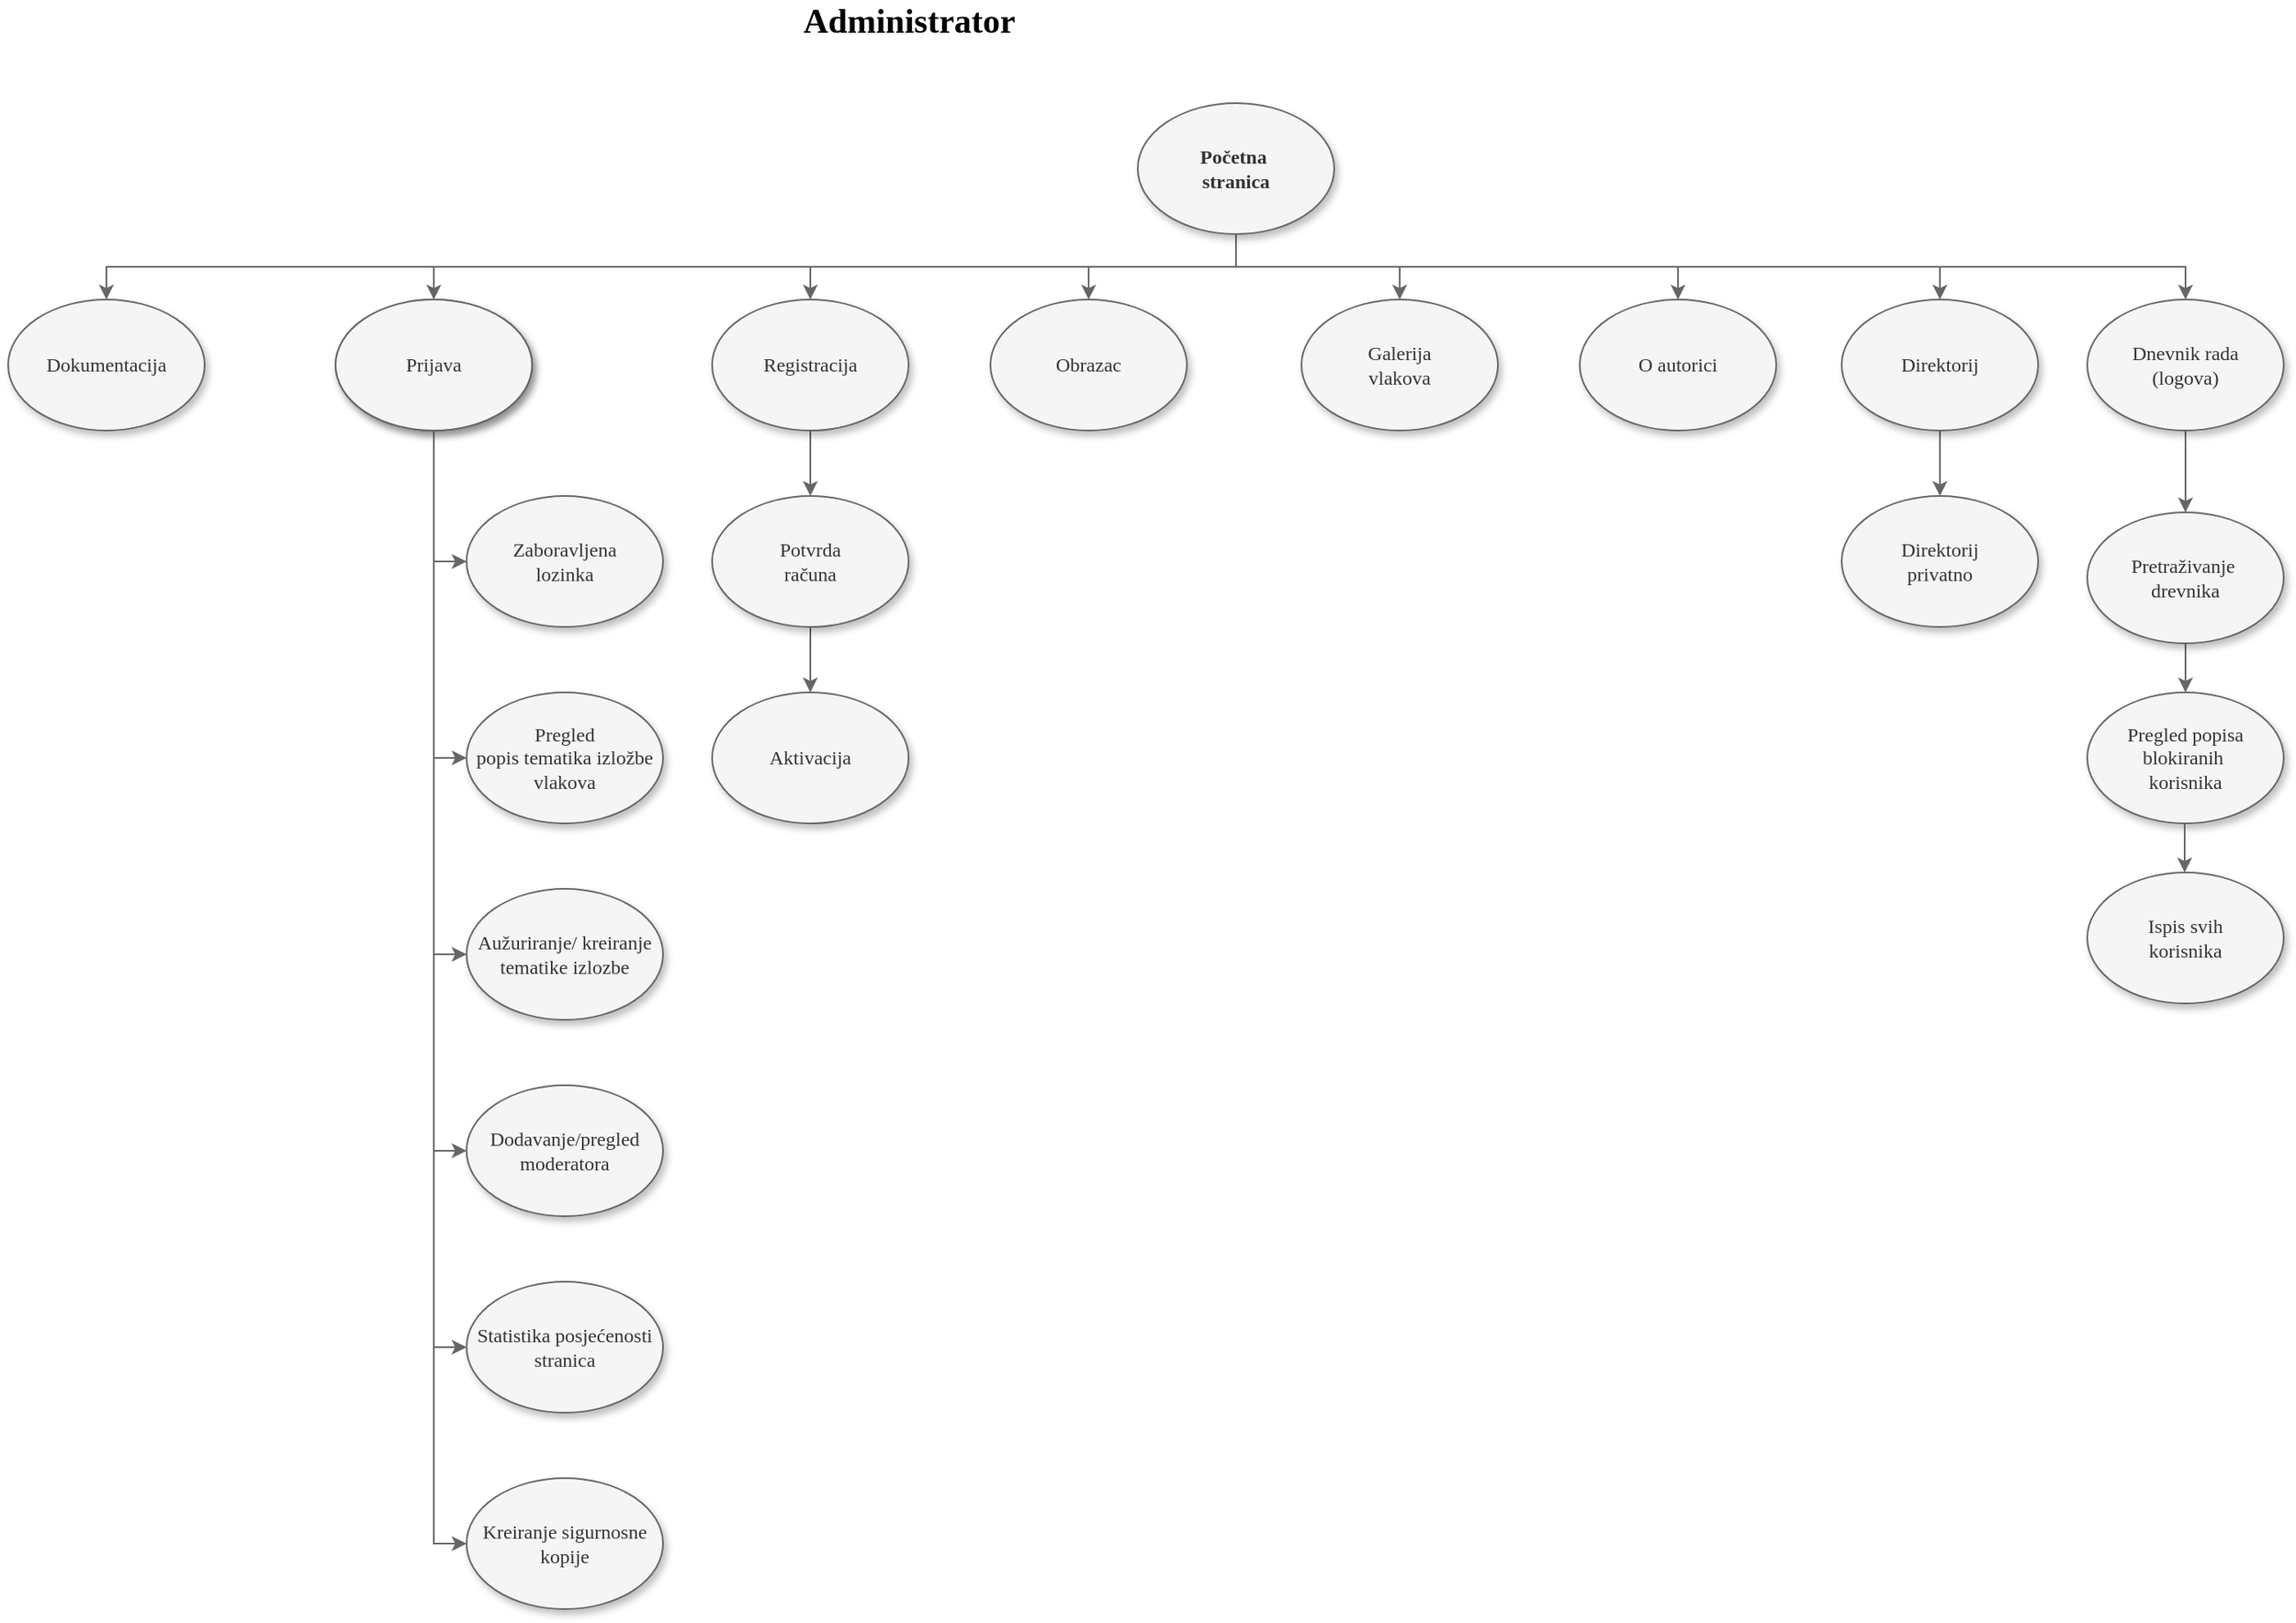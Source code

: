 <mxfile version="14.4.9" type="device"><diagram name="Page-1" id="42789a77-a242-8287-6e28-9cd8cfd52e62"><mxGraphModel dx="1038" dy="1359" grid="1" gridSize="10" guides="1" tooltips="1" connect="1" arrows="1" fold="1" page="1" pageScale="1" pageWidth="1100" pageHeight="850" background="#ffffff" math="0" shadow="0"><root><mxCell id="0"/><mxCell id="1" parent="0"/><mxCell id="AK157H0LomeXCtXm3EsP-16" style="edgeStyle=orthogonalEdgeStyle;rounded=0;orthogonalLoop=1;jettySize=auto;html=1;entryX=0.5;entryY=0;entryDx=0;entryDy=0;fillColor=#f5f5f5;strokeColor=#666666;" parent="1" target="1ea317790d2ca983-9" edge="1"><mxGeometry relative="1" as="geometry"><mxPoint x="1040" y="140" as="sourcePoint"/><Array as="points"><mxPoint x="1040" y="140"/><mxPoint x="230" y="140"/></Array></mxGeometry></mxCell><mxCell id="AK157H0LomeXCtXm3EsP-17" style="edgeStyle=orthogonalEdgeStyle;rounded=0;orthogonalLoop=1;jettySize=auto;html=1;entryX=0.5;entryY=0;entryDx=0;entryDy=0;fillColor=#f5f5f5;strokeColor=#666666;" parent="1" target="1ea317790d2ca983-3" edge="1"><mxGeometry relative="1" as="geometry"><mxPoint x="950" y="140" as="sourcePoint"/><Array as="points"><mxPoint x="950" y="140"/><mxPoint x="660" y="140"/></Array></mxGeometry></mxCell><mxCell id="AK157H0LomeXCtXm3EsP-20" style="edgeStyle=orthogonalEdgeStyle;rounded=0;orthogonalLoop=1;jettySize=auto;html=1;entryX=0.5;entryY=0;entryDx=0;entryDy=0;fillColor=#f5f5f5;strokeColor=#666666;" parent="1" source="1ea317790d2ca983-1" target="AK157H0LomeXCtXm3EsP-4" edge="1"><mxGeometry relative="1" as="geometry"><Array as="points"><mxPoint x="920" y="140"/><mxPoint x="830" y="140"/></Array></mxGeometry></mxCell><mxCell id="AK157H0LomeXCtXm3EsP-21" style="edgeStyle=orthogonalEdgeStyle;rounded=0;orthogonalLoop=1;jettySize=auto;html=1;fillColor=#f5f5f5;strokeColor=#666666;" parent="1" source="1ea317790d2ca983-1" target="AK157H0LomeXCtXm3EsP-5" edge="1"><mxGeometry relative="1" as="geometry"><Array as="points"><mxPoint x="920" y="140"/><mxPoint x="1020" y="140"/></Array></mxGeometry></mxCell><mxCell id="AK157H0LomeXCtXm3EsP-22" style="edgeStyle=orthogonalEdgeStyle;rounded=0;orthogonalLoop=1;jettySize=auto;html=1;entryX=0.5;entryY=0;entryDx=0;entryDy=0;fillColor=#f5f5f5;strokeColor=#666666;" parent="1" source="1ea317790d2ca983-1" target="AK157H0LomeXCtXm3EsP-6" edge="1"><mxGeometry relative="1" as="geometry"><Array as="points"><mxPoint x="920" y="140"/><mxPoint x="1190" y="140"/></Array></mxGeometry></mxCell><mxCell id="AK157H0LomeXCtXm3EsP-23" style="edgeStyle=orthogonalEdgeStyle;rounded=0;orthogonalLoop=1;jettySize=auto;html=1;entryX=0.5;entryY=0;entryDx=0;entryDy=0;fillColor=#f5f5f5;strokeColor=#666666;" parent="1" source="1ea317790d2ca983-1" target="AK157H0LomeXCtXm3EsP-7" edge="1"><mxGeometry relative="1" as="geometry"><Array as="points"><mxPoint x="920" y="140"/><mxPoint x="1350" y="140"/></Array></mxGeometry></mxCell><mxCell id="AK157H0LomeXCtXm3EsP-24" style="edgeStyle=orthogonalEdgeStyle;rounded=0;orthogonalLoop=1;jettySize=auto;html=1;entryX=0.5;entryY=0;entryDx=0;entryDy=0;fillColor=#f5f5f5;strokeColor=#666666;" parent="1" source="1ea317790d2ca983-1" target="AK157H0LomeXCtXm3EsP-10" edge="1"><mxGeometry relative="1" as="geometry"><Array as="points"><mxPoint x="920" y="140"/><mxPoint x="1500" y="140"/></Array></mxGeometry></mxCell><mxCell id="AK157H0LomeXCtXm3EsP-37" style="edgeStyle=orthogonalEdgeStyle;rounded=0;orthogonalLoop=1;jettySize=auto;html=1;fillColor=#f5f5f5;strokeColor=#666666;" parent="1" source="1ea317790d2ca983-1" target="AK157H0LomeXCtXm3EsP-34" edge="1"><mxGeometry relative="1" as="geometry"><Array as="points"><mxPoint x="920" y="140"/><mxPoint x="430" y="140"/></Array></mxGeometry></mxCell><mxCell id="1ea317790d2ca983-1" value="&lt;b&gt;Početna&amp;nbsp;&lt;br&gt;stranica&lt;/b&gt;" style="ellipse;whiteSpace=wrap;html=1;rounded=0;shadow=1;comic=0;labelBackgroundColor=none;strokeWidth=1;fontFamily=Verdana;fontSize=12;align=center;fillColor=#f5f5f5;fontColor=#333333;strokeColor=#666666;" parent="1" vertex="1"><mxGeometry x="860" y="40" width="120" height="80" as="geometry"/></mxCell><mxCell id="AK157H0LomeXCtXm3EsP-28" style="edgeStyle=orthogonalEdgeStyle;rounded=0;orthogonalLoop=1;jettySize=auto;html=1;exitX=0.5;exitY=1;exitDx=0;exitDy=0;entryX=0;entryY=0.5;entryDx=0;entryDy=0;fillColor=#f5f5f5;strokeColor=#666666;" parent="1" source="1ea317790d2ca983-2" target="AK157H0LomeXCtXm3EsP-9" edge="1"><mxGeometry relative="1" as="geometry"/></mxCell><mxCell id="AK157H0LomeXCtXm3EsP-30" style="edgeStyle=orthogonalEdgeStyle;rounded=0;orthogonalLoop=1;jettySize=auto;html=1;entryX=0;entryY=0.5;entryDx=0;entryDy=0;fillColor=#f5f5f5;strokeColor=#666666;" parent="1" source="1ea317790d2ca983-2" target="1ea317790d2ca983-7" edge="1"><mxGeometry relative="1" as="geometry"/></mxCell><mxCell id="AK157H0LomeXCtXm3EsP-31" style="edgeStyle=orthogonalEdgeStyle;rounded=0;orthogonalLoop=1;jettySize=auto;html=1;entryX=0;entryY=0.5;entryDx=0;entryDy=0;fillColor=#f5f5f5;strokeColor=#666666;" parent="1" source="1ea317790d2ca983-2" target="1ea317790d2ca983-6" edge="1"><mxGeometry relative="1" as="geometry"/></mxCell><mxCell id="AK157H0LomeXCtXm3EsP-32" style="edgeStyle=orthogonalEdgeStyle;rounded=0;orthogonalLoop=1;jettySize=auto;html=1;entryX=0;entryY=0.5;entryDx=0;entryDy=0;fillColor=#f5f5f5;strokeColor=#666666;" parent="1" source="1ea317790d2ca983-2" target="AK157H0LomeXCtXm3EsP-2" edge="1"><mxGeometry relative="1" as="geometry"/></mxCell><mxCell id="AK157H0LomeXCtXm3EsP-33" style="edgeStyle=orthogonalEdgeStyle;rounded=0;orthogonalLoop=1;jettySize=auto;html=1;entryX=0;entryY=0.5;entryDx=0;entryDy=0;fillColor=#f5f5f5;strokeColor=#666666;" parent="1" source="1ea317790d2ca983-2" target="AK157H0LomeXCtXm3EsP-3" edge="1"><mxGeometry relative="1" as="geometry"/></mxCell><mxCell id="1ea317790d2ca983-2" value="&lt;span&gt;Prijava&lt;/span&gt;" style="ellipse;whiteSpace=wrap;html=1;rounded=0;shadow=1;comic=0;labelBackgroundColor=none;strokeWidth=1;fontFamily=Verdana;fontSize=12;align=center;fillColor=#f5f5f5;fontColor=#333333;strokeColor=#666666;" parent="1" vertex="1"><mxGeometry x="370" y="160" width="120" height="80" as="geometry"/></mxCell><mxCell id="AK157H0LomeXCtXm3EsP-18" style="edgeStyle=orthogonalEdgeStyle;rounded=0;orthogonalLoop=1;jettySize=auto;html=1;exitX=0.5;exitY=1;exitDx=0;exitDy=0;entryX=0.5;entryY=0;entryDx=0;entryDy=0;fillColor=#f5f5f5;strokeColor=#666666;" parent="1" source="1ea317790d2ca983-3" target="1ea317790d2ca983-4" edge="1"><mxGeometry relative="1" as="geometry"/></mxCell><mxCell id="1ea317790d2ca983-3" value="&lt;span&gt;Registracija&lt;/span&gt;" style="ellipse;whiteSpace=wrap;html=1;rounded=0;shadow=1;comic=0;labelBackgroundColor=none;strokeWidth=1;fontFamily=Verdana;fontSize=12;align=center;fillColor=#f5f5f5;fontColor=#333333;strokeColor=#666666;" parent="1" vertex="1"><mxGeometry x="600" y="160" width="120" height="80" as="geometry"/></mxCell><mxCell id="AK157H0LomeXCtXm3EsP-19" style="edgeStyle=orthogonalEdgeStyle;rounded=0;orthogonalLoop=1;jettySize=auto;html=1;exitX=0.5;exitY=1;exitDx=0;exitDy=0;entryX=0.5;entryY=0;entryDx=0;entryDy=0;fillColor=#f5f5f5;strokeColor=#666666;" parent="1" source="1ea317790d2ca983-4" target="1ea317790d2ca983-5" edge="1"><mxGeometry relative="1" as="geometry"/></mxCell><mxCell id="1ea317790d2ca983-4" value="&lt;span&gt;Potvrda&lt;br&gt;računa&lt;br&gt;&lt;/span&gt;" style="ellipse;whiteSpace=wrap;html=1;rounded=0;shadow=1;comic=0;labelBackgroundColor=none;strokeWidth=1;fontFamily=Verdana;fontSize=12;align=center;fillColor=#f5f5f5;fontColor=#333333;strokeColor=#666666;" parent="1" vertex="1"><mxGeometry x="600" y="280" width="120" height="80" as="geometry"/></mxCell><mxCell id="1ea317790d2ca983-5" value="&lt;span&gt;Aktivacija&lt;/span&gt;" style="ellipse;whiteSpace=wrap;html=1;rounded=0;shadow=1;comic=0;labelBackgroundColor=none;strokeWidth=1;fontFamily=Verdana;fontSize=12;align=center;fillColor=#f5f5f5;fontColor=#333333;strokeColor=#666666;" parent="1" vertex="1"><mxGeometry x="600" y="400" width="120" height="80" as="geometry"/></mxCell><mxCell id="1ea317790d2ca983-6" value="Pregled&lt;br&gt;popis tematika izložbe vlakova" style="ellipse;whiteSpace=wrap;html=1;rounded=0;shadow=1;comic=0;labelBackgroundColor=none;strokeWidth=1;fontFamily=Verdana;fontSize=12;align=center;fillColor=#f5f5f5;fontColor=#333333;strokeColor=#666666;" parent="1" vertex="1"><mxGeometry x="450" y="400" width="120" height="80" as="geometry"/></mxCell><mxCell id="1ea317790d2ca983-7" value="&lt;span&gt;Zaboravljena&lt;br&gt;lozinka&lt;br&gt;&lt;/span&gt;" style="ellipse;whiteSpace=wrap;html=1;rounded=0;shadow=1;comic=0;labelBackgroundColor=none;strokeWidth=1;fontFamily=Verdana;fontSize=12;align=center;fillColor=#f5f5f5;fontColor=#333333;strokeColor=#666666;" parent="1" vertex="1"><mxGeometry x="450" y="280" width="120" height="80" as="geometry"/></mxCell><mxCell id="1ea317790d2ca983-9" value="Dokumentacija" style="ellipse;whiteSpace=wrap;html=1;rounded=0;shadow=1;comic=0;labelBackgroundColor=none;strokeWidth=1;fontFamily=Verdana;fontSize=12;align=center;fillColor=#f5f5f5;fontColor=#333333;strokeColor=#666666;" parent="1" vertex="1"><mxGeometry x="170" y="160" width="120" height="80" as="geometry"/></mxCell><mxCell id="AK157H0LomeXCtXm3EsP-2" value="&lt;span&gt;Aužuriranje/ kreiranje tematike izlozbe&lt;/span&gt;" style="ellipse;whiteSpace=wrap;html=1;rounded=0;shadow=1;comic=0;labelBackgroundColor=none;strokeWidth=1;fontFamily=Verdana;fontSize=12;align=center;fillColor=#f5f5f5;fontColor=#333333;strokeColor=#666666;" parent="1" vertex="1"><mxGeometry x="450" y="520" width="120" height="80" as="geometry"/></mxCell><mxCell id="AK157H0LomeXCtXm3EsP-3" value="&lt;span&gt;Dodavanje/pregled moderatora&lt;/span&gt;" style="ellipse;whiteSpace=wrap;html=1;rounded=0;shadow=1;comic=0;labelBackgroundColor=none;strokeWidth=1;fontFamily=Verdana;fontSize=12;align=center;fillColor=#f5f5f5;fontColor=#333333;strokeColor=#666666;" parent="1" vertex="1"><mxGeometry x="450" y="640" width="120" height="80" as="geometry"/></mxCell><mxCell id="AK157H0LomeXCtXm3EsP-4" value="&lt;span&gt;Obrazac&lt;/span&gt;" style="ellipse;whiteSpace=wrap;html=1;rounded=0;shadow=1;comic=0;labelBackgroundColor=none;strokeWidth=1;fontFamily=Verdana;fontSize=12;align=center;fillColor=#f5f5f5;fontColor=#333333;strokeColor=#666666;" parent="1" vertex="1"><mxGeometry x="770" y="160" width="120" height="80" as="geometry"/></mxCell><mxCell id="AK157H0LomeXCtXm3EsP-5" value="&lt;span&gt;Galerija&lt;br&gt;vlakova&lt;br&gt;&lt;/span&gt;" style="ellipse;whiteSpace=wrap;html=1;rounded=0;shadow=1;comic=0;labelBackgroundColor=none;strokeWidth=1;fontFamily=Verdana;fontSize=12;align=center;fillColor=#f5f5f5;fontColor=#333333;strokeColor=#666666;" parent="1" vertex="1"><mxGeometry x="960" y="160" width="120" height="80" as="geometry"/></mxCell><mxCell id="AK157H0LomeXCtXm3EsP-6" value="&lt;span&gt;O autorici&lt;/span&gt;" style="ellipse;whiteSpace=wrap;html=1;rounded=0;shadow=1;comic=0;labelBackgroundColor=none;strokeWidth=1;fontFamily=Verdana;fontSize=12;align=center;fillColor=#f5f5f5;fontColor=#333333;strokeColor=#666666;" parent="1" vertex="1"><mxGeometry x="1130" y="160" width="120" height="80" as="geometry"/></mxCell><mxCell id="AK157H0LomeXCtXm3EsP-27" style="edgeStyle=orthogonalEdgeStyle;rounded=0;orthogonalLoop=1;jettySize=auto;html=1;exitX=0.5;exitY=1;exitDx=0;exitDy=0;entryX=0.5;entryY=0;entryDx=0;entryDy=0;fillColor=#f5f5f5;strokeColor=#666666;" parent="1" source="AK157H0LomeXCtXm3EsP-7" target="AK157H0LomeXCtXm3EsP-8" edge="1"><mxGeometry relative="1" as="geometry"/></mxCell><mxCell id="AK157H0LomeXCtXm3EsP-7" value="Direktorij" style="ellipse;whiteSpace=wrap;html=1;rounded=0;shadow=1;comic=0;labelBackgroundColor=none;strokeWidth=1;fontFamily=Verdana;fontSize=12;align=center;fillColor=#f5f5f5;fontColor=#333333;strokeColor=#666666;" parent="1" vertex="1"><mxGeometry x="1290" y="160" width="120" height="80" as="geometry"/></mxCell><mxCell id="AK157H0LomeXCtXm3EsP-8" value="Direktorij&lt;br&gt;privatno" style="ellipse;whiteSpace=wrap;html=1;rounded=0;shadow=1;comic=0;labelBackgroundColor=none;strokeWidth=1;fontFamily=Verdana;fontSize=12;align=center;fillColor=#f5f5f5;fontColor=#333333;strokeColor=#666666;" parent="1" vertex="1"><mxGeometry x="1290" y="280" width="120" height="80" as="geometry"/></mxCell><mxCell id="AK157H0LomeXCtXm3EsP-9" value="Statistika posjećenosti stranica" style="ellipse;whiteSpace=wrap;html=1;rounded=0;shadow=1;comic=0;labelBackgroundColor=none;strokeWidth=1;fontFamily=Verdana;fontSize=12;align=center;fillColor=#f5f5f5;fontColor=#333333;strokeColor=#666666;" parent="1" vertex="1"><mxGeometry x="450" y="760" width="120" height="80" as="geometry"/></mxCell><mxCell id="AK157H0LomeXCtXm3EsP-25" value="" style="edgeStyle=orthogonalEdgeStyle;rounded=0;orthogonalLoop=1;jettySize=auto;html=1;fillColor=#f5f5f5;strokeColor=#666666;" parent="1" source="AK157H0LomeXCtXm3EsP-10" target="AK157H0LomeXCtXm3EsP-11" edge="1"><mxGeometry relative="1" as="geometry"/></mxCell><mxCell id="AK157H0LomeXCtXm3EsP-10" value="Dnevnik rada&lt;br&gt;(logova)" style="ellipse;whiteSpace=wrap;html=1;rounded=0;shadow=1;comic=0;labelBackgroundColor=none;strokeWidth=1;fontFamily=Verdana;fontSize=12;align=center;fillColor=#f5f5f5;fontColor=#333333;strokeColor=#666666;" parent="1" vertex="1"><mxGeometry x="1440" y="160" width="120" height="80" as="geometry"/></mxCell><mxCell id="AK157H0LomeXCtXm3EsP-26" style="edgeStyle=orthogonalEdgeStyle;rounded=0;orthogonalLoop=1;jettySize=auto;html=1;exitX=0.5;exitY=1;exitDx=0;exitDy=0;entryX=0.5;entryY=0;entryDx=0;entryDy=0;fillColor=#f5f5f5;strokeColor=#666666;" parent="1" source="AK157H0LomeXCtXm3EsP-11" target="AK157H0LomeXCtXm3EsP-14" edge="1"><mxGeometry relative="1" as="geometry"/></mxCell><mxCell id="AK157H0LomeXCtXm3EsP-11" value="Pretraživanje&amp;nbsp;&lt;br&gt;drevnika&lt;br&gt;" style="ellipse;whiteSpace=wrap;html=1;rounded=0;shadow=1;comic=0;labelBackgroundColor=none;strokeWidth=1;fontFamily=Verdana;fontSize=12;align=center;fillColor=#f5f5f5;fontColor=#333333;strokeColor=#666666;" parent="1" vertex="1"><mxGeometry x="1440" y="290" width="120" height="80" as="geometry"/></mxCell><mxCell id="AK157H0LomeXCtXm3EsP-14" value="Pregled popisa blokiranih&amp;nbsp;&lt;br&gt;korisnika" style="ellipse;whiteSpace=wrap;html=1;rounded=0;shadow=1;comic=0;labelBackgroundColor=none;strokeWidth=1;fontFamily=Verdana;fontSize=12;align=center;fillColor=#f5f5f5;fontColor=#333333;strokeColor=#666666;" parent="1" vertex="1"><mxGeometry x="1440" y="400" width="120" height="80" as="geometry"/></mxCell><mxCell id="dKYWtulzeDI3uSWgIpMl-2" style="edgeStyle=orthogonalEdgeStyle;rounded=0;orthogonalLoop=1;jettySize=auto;html=1;entryX=0;entryY=0.5;entryDx=0;entryDy=0;strokeColor=#666666;" edge="1" parent="1" source="AK157H0LomeXCtXm3EsP-34" target="dKYWtulzeDI3uSWgIpMl-1"><mxGeometry relative="1" as="geometry"/></mxCell><mxCell id="AK157H0LomeXCtXm3EsP-34" value="&lt;span&gt;Prijava&lt;/span&gt;" style="ellipse;whiteSpace=wrap;html=1;rounded=0;shadow=1;comic=0;labelBackgroundColor=none;strokeWidth=1;fontFamily=Verdana;fontSize=12;align=center;fillColor=#f5f5f5;fontColor=#333333;strokeColor=#666666;" parent="1" vertex="1"><mxGeometry x="370" y="160" width="120" height="80" as="geometry"/></mxCell><mxCell id="AK157H0LomeXCtXm3EsP-41" value="Ispis svih &lt;br&gt;korisnika" style="ellipse;whiteSpace=wrap;html=1;rounded=0;shadow=1;comic=0;labelBackgroundColor=none;strokeWidth=1;fontFamily=Verdana;fontSize=12;align=center;fillColor=#f5f5f5;fontColor=#333333;strokeColor=#666666;" parent="1" vertex="1"><mxGeometry x="1440" y="510" width="120" height="80" as="geometry"/></mxCell><mxCell id="AK157H0LomeXCtXm3EsP-43" style="edgeStyle=orthogonalEdgeStyle;rounded=0;orthogonalLoop=1;jettySize=auto;html=1;exitX=0.5;exitY=1;exitDx=0;exitDy=0;entryX=0.5;entryY=0;entryDx=0;entryDy=0;fillColor=#f5f5f5;strokeColor=#666666;" parent="1" edge="1"><mxGeometry relative="1" as="geometry"><mxPoint x="1499.5" y="480" as="sourcePoint"/><mxPoint x="1499.5" y="510" as="targetPoint"/></mxGeometry></mxCell><mxCell id="dKYWtulzeDI3uSWgIpMl-1" value="Kreiranje sigurnosne kopije" style="ellipse;whiteSpace=wrap;html=1;rounded=0;shadow=1;comic=0;labelBackgroundColor=none;strokeWidth=1;fontFamily=Verdana;fontSize=12;align=center;fillColor=#f5f5f5;fontColor=#333333;strokeColor=#666666;" vertex="1" parent="1"><mxGeometry x="450" y="880" width="120" height="80" as="geometry"/></mxCell><mxCell id="dKYWtulzeDI3uSWgIpMl-5" value="&lt;font face=&quot;Verdana&quot; size=&quot;1&quot;&gt;&lt;b style=&quot;font-size: 21px&quot;&gt;Administrator&lt;/b&gt;&lt;/font&gt;" style="text;html=1;align=center;verticalAlign=middle;resizable=0;points=[];autosize=1;" vertex="1" parent="1"><mxGeometry x="630" y="-20" width="180" height="20" as="geometry"/></mxCell></root></mxGraphModel></diagram></mxfile>